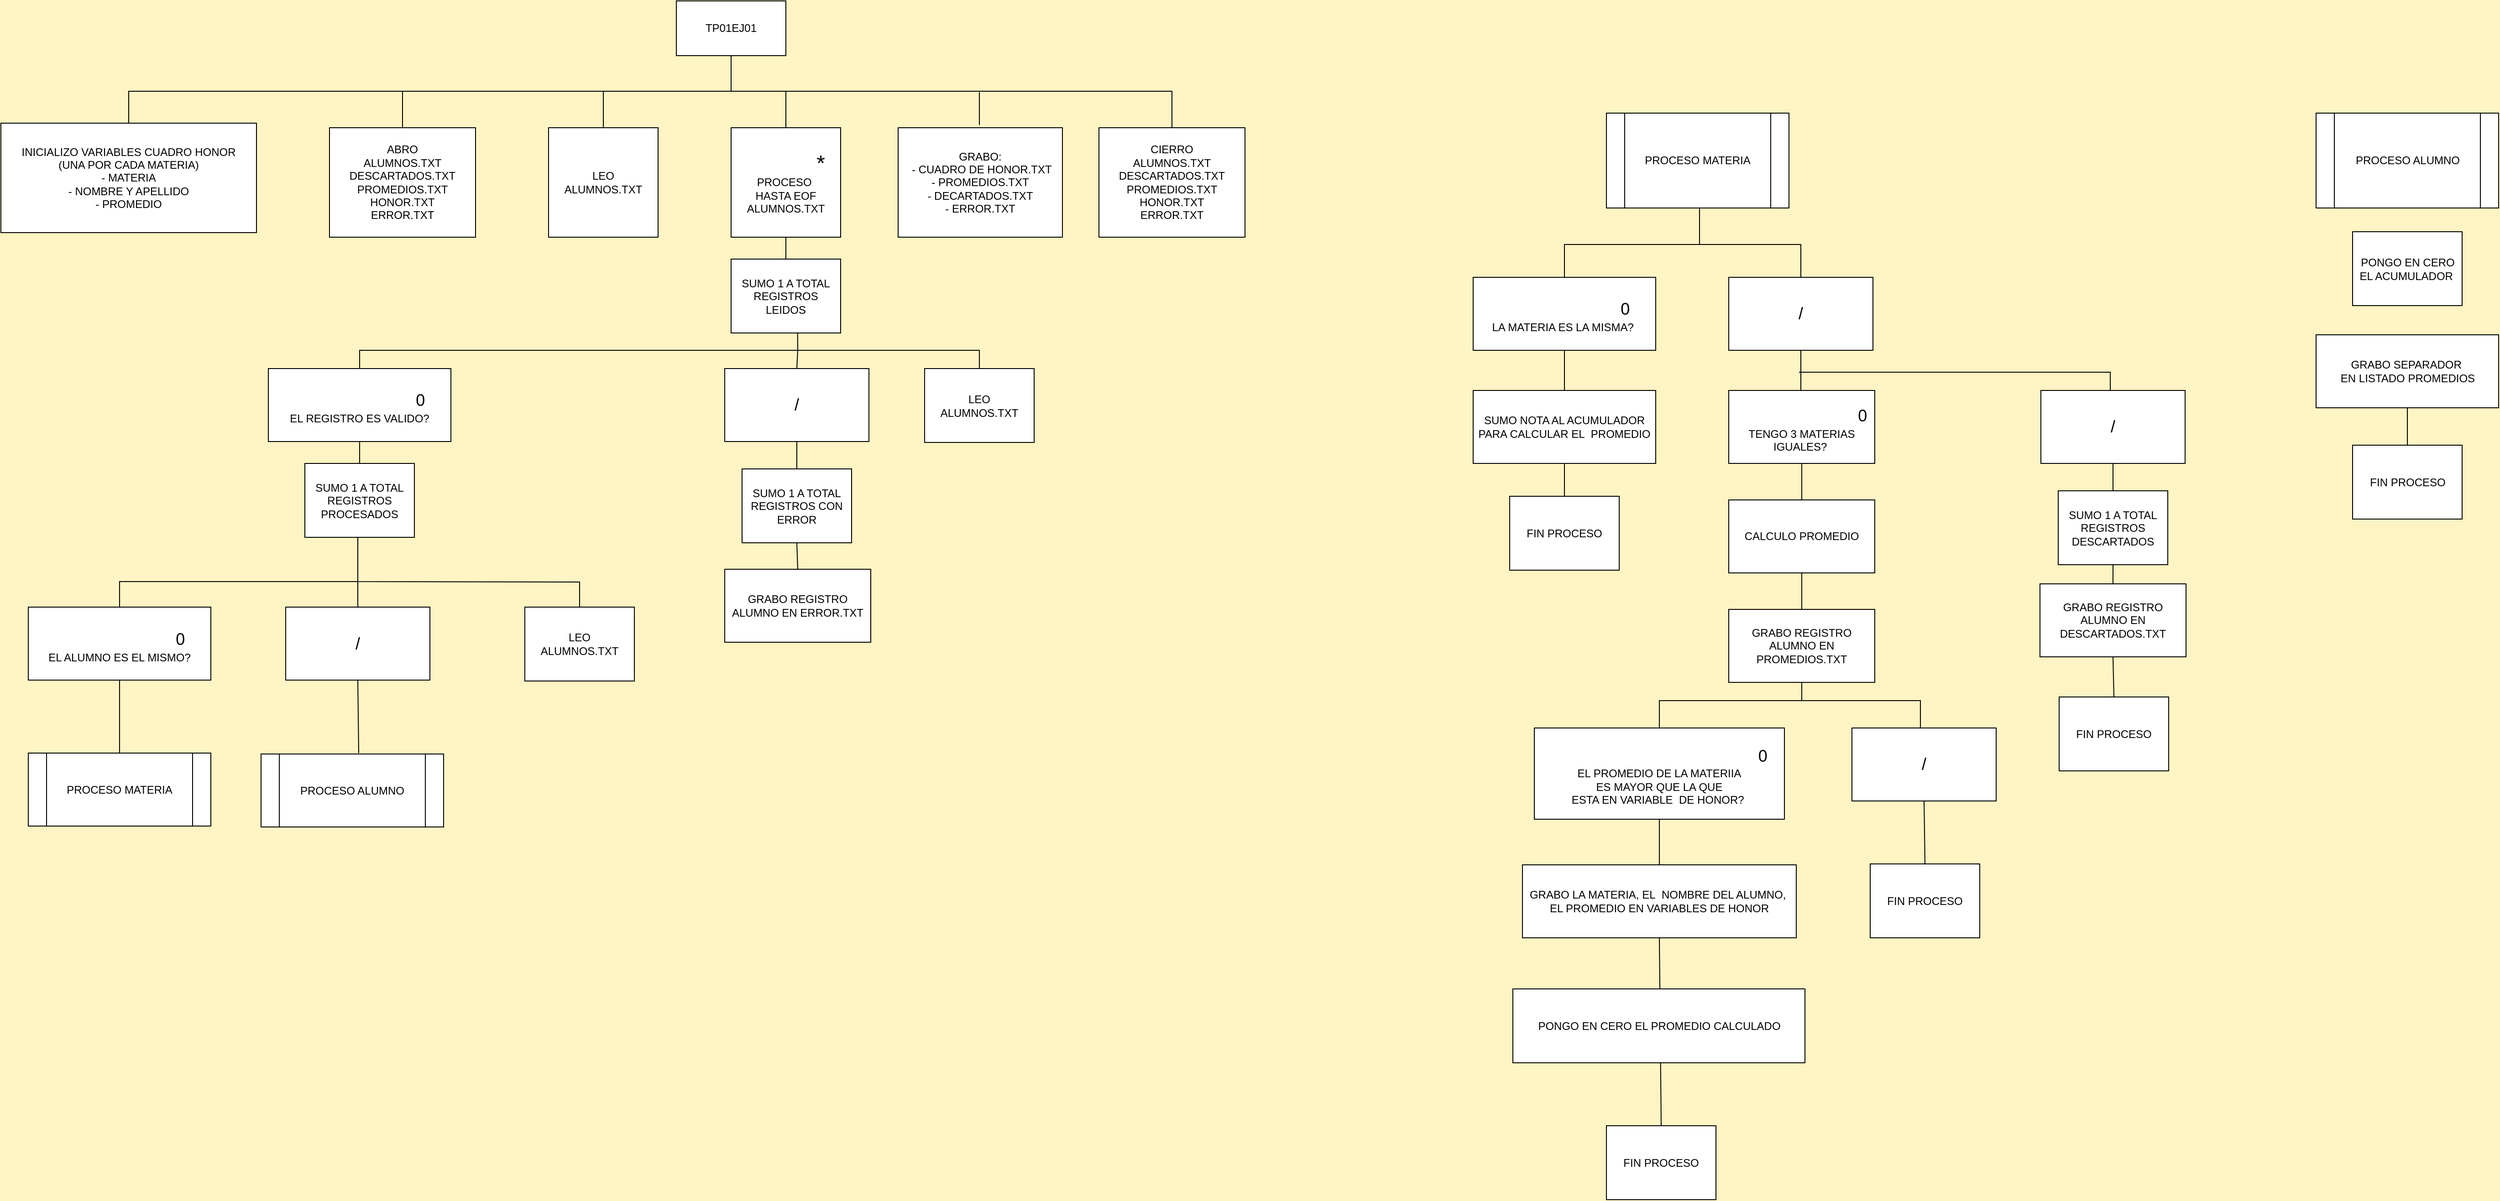 <mxfile version="22.0.2" type="device">
  <diagram name="Page-1" id="74e2e168-ea6b-b213-b513-2b3c1d86103e">
    <mxGraphModel dx="1098" dy="658" grid="1" gridSize="10" guides="1" tooltips="1" connect="1" arrows="1" fold="1" page="0" pageScale="1" pageWidth="3300" pageHeight="2339" background="#FFF4C3" math="0" shadow="0">
      <root>
        <mxCell id="0" />
        <mxCell id="1" parent="0" />
        <mxCell id="ZZ-dzzMS8n64tk9i_MPQ-2" value="ABRO&lt;br&gt;&lt;div style=&quot;&quot;&gt;&lt;span style=&quot;background-color: initial;&quot;&gt;ALUMNOS.TXT&lt;/span&gt;&lt;/div&gt;&lt;div style=&quot;&quot;&gt;&lt;span style=&quot;background-color: initial;&quot;&gt;DESCARTADOS.TXT&lt;/span&gt;&lt;/div&gt;&lt;div style=&quot;&quot;&gt;&lt;span style=&quot;background-color: initial;&quot;&gt;PROMEDIOS.TXT&lt;/span&gt;&lt;/div&gt;&lt;div style=&quot;&quot;&gt;&lt;span style=&quot;background-color: initial;&quot;&gt;HONOR.TXT&lt;/span&gt;&lt;/div&gt;&lt;div style=&quot;&quot;&gt;&lt;span style=&quot;background-color: initial;&quot;&gt;ERROR.TXT&lt;/span&gt;&lt;/div&gt;" style="rounded=0;whiteSpace=wrap;html=1;align=center;" parent="1" vertex="1">
          <mxGeometry x="407" y="256" width="160" height="120" as="geometry" />
        </mxCell>
        <mxCell id="ZZ-dzzMS8n64tk9i_MPQ-3" value="TP01EJ01" style="rounded=0;whiteSpace=wrap;html=1;" parent="1" vertex="1">
          <mxGeometry x="787" y="117" width="120" height="60" as="geometry" />
        </mxCell>
        <mxCell id="ZZ-dzzMS8n64tk9i_MPQ-4" value="LEO&lt;br&gt;ALUMNOS.TXT" style="rounded=0;whiteSpace=wrap;html=1;" parent="1" vertex="1">
          <mxGeometry x="647" y="256" width="120" height="120" as="geometry" />
        </mxCell>
        <mxCell id="ZZ-dzzMS8n64tk9i_MPQ-5" value="&amp;nbsp; &amp;nbsp; &amp;nbsp; &amp;nbsp; &amp;nbsp; &amp;nbsp; &amp;nbsp; &amp;nbsp; &amp;nbsp; &amp;nbsp; &amp;nbsp; &amp;nbsp;&lt;font style=&quot;font-size: 24px;&quot;&gt;*&lt;/font&gt;&lt;br&gt;PROCESO&amp;nbsp;&lt;br&gt;HASTA EOF&lt;br&gt;ALUMNOS.TXT" style="rounded=0;whiteSpace=wrap;html=1;" parent="1" vertex="1">
          <mxGeometry x="847" y="256" width="120" height="120" as="geometry" />
        </mxCell>
        <mxCell id="ZZ-dzzMS8n64tk9i_MPQ-6" value="CIERRO&lt;br&gt;&lt;div style=&quot;border-color: var(--border-color);&quot;&gt;ALUMNOS.TXT&lt;/div&gt;&lt;div style=&quot;border-color: var(--border-color);&quot;&gt;&lt;span style=&quot;border-color: var(--border-color); background-color: initial;&quot;&gt;DESCARTADOS.TXT&lt;/span&gt;&lt;/div&gt;&lt;div style=&quot;border-color: var(--border-color);&quot;&gt;&lt;span style=&quot;border-color: var(--border-color); background-color: initial;&quot;&gt;PROMEDIOS.TXT&lt;/span&gt;&lt;/div&gt;&lt;div style=&quot;border-color: var(--border-color);&quot;&gt;&lt;span style=&quot;border-color: var(--border-color); background-color: initial;&quot;&gt;HONOR.TXT&lt;/span&gt;&lt;/div&gt;&lt;div style=&quot;border-color: var(--border-color);&quot;&gt;&lt;span style=&quot;border-color: var(--border-color); background-color: initial;&quot;&gt;ERROR.TXT&lt;/span&gt;&lt;/div&gt;" style="rounded=0;whiteSpace=wrap;html=1;" parent="1" vertex="1">
          <mxGeometry x="1250" y="256" width="160" height="120" as="geometry" />
        </mxCell>
        <mxCell id="ZZ-dzzMS8n64tk9i_MPQ-7" value="" style="endArrow=none;html=1;rounded=0;entryX=0.5;entryY=1;entryDx=0;entryDy=0;exitX=0.5;exitY=0;exitDx=0;exitDy=0;" parent="1" source="ZZ-dzzMS8n64tk9i_MPQ-2" target="ZZ-dzzMS8n64tk9i_MPQ-3" edge="1">
          <mxGeometry width="50" height="50" relative="1" as="geometry">
            <mxPoint x="767" y="316" as="sourcePoint" />
            <mxPoint x="817" y="266" as="targetPoint" />
            <Array as="points">
              <mxPoint x="487" y="216" />
              <mxPoint x="847" y="216" />
            </Array>
          </mxGeometry>
        </mxCell>
        <mxCell id="ZZ-dzzMS8n64tk9i_MPQ-9" value="" style="endArrow=none;html=1;rounded=0;exitX=0.5;exitY=0;exitDx=0;exitDy=0;" parent="1" source="ZZ-dzzMS8n64tk9i_MPQ-4" edge="1">
          <mxGeometry width="50" height="50" relative="1" as="geometry">
            <mxPoint x="767" y="316" as="sourcePoint" />
            <mxPoint x="707" y="216" as="targetPoint" />
          </mxGeometry>
        </mxCell>
        <mxCell id="ZZ-dzzMS8n64tk9i_MPQ-10" value="" style="endArrow=none;html=1;rounded=0;exitX=0.5;exitY=0;exitDx=0;exitDy=0;" parent="1" source="ZZ-dzzMS8n64tk9i_MPQ-5" edge="1">
          <mxGeometry width="50" height="50" relative="1" as="geometry">
            <mxPoint x="767" y="316" as="sourcePoint" />
            <mxPoint x="847" y="216" as="targetPoint" />
            <Array as="points">
              <mxPoint x="907" y="216" />
            </Array>
          </mxGeometry>
        </mxCell>
        <mxCell id="ZZ-dzzMS8n64tk9i_MPQ-11" value="" style="endArrow=none;html=1;rounded=0;exitX=0.5;exitY=0;exitDx=0;exitDy=0;" parent="1" source="ZZ-dzzMS8n64tk9i_MPQ-6" edge="1">
          <mxGeometry width="50" height="50" relative="1" as="geometry">
            <mxPoint x="767" y="316" as="sourcePoint" />
            <mxPoint x="907" y="216" as="targetPoint" />
            <Array as="points">
              <mxPoint x="1330" y="216" />
            </Array>
          </mxGeometry>
        </mxCell>
        <mxCell id="ZZ-dzzMS8n64tk9i_MPQ-12" value="&lt;font style=&quot;font-size: 24px;&quot;&gt;&amp;nbsp; &amp;nbsp; &amp;nbsp; &amp;nbsp; &amp;nbsp; &amp;nbsp; &amp;nbsp; &amp;nbsp; &amp;nbsp; &amp;nbsp; &lt;/font&gt;&lt;font style=&quot;font-size: 18px;&quot;&gt;0&lt;/font&gt;&lt;br&gt;EL ALUMNO ES EL MISMO?&lt;br&gt;" style="rounded=0;whiteSpace=wrap;html=1;" parent="1" vertex="1">
          <mxGeometry x="77" y="781.5" width="200" height="80" as="geometry" />
        </mxCell>
        <mxCell id="ZZ-dzzMS8n64tk9i_MPQ-14" value="&lt;font style=&quot;font-size: 18px;&quot;&gt;/&lt;/font&gt;" style="rounded=0;whiteSpace=wrap;html=1;" parent="1" vertex="1">
          <mxGeometry x="359" y="781.5" width="158" height="80" as="geometry" />
        </mxCell>
        <mxCell id="ZZ-dzzMS8n64tk9i_MPQ-17" value="PROCESO MATERIA" style="shape=process;whiteSpace=wrap;html=1;backgroundOutline=1;" parent="1" vertex="1">
          <mxGeometry x="77" y="941.5" width="200" height="80" as="geometry" />
        </mxCell>
        <mxCell id="ZZ-dzzMS8n64tk9i_MPQ-18" value="" style="endArrow=none;html=1;rounded=0;exitX=0.5;exitY=0;exitDx=0;exitDy=0;entryX=0.5;entryY=1;entryDx=0;entryDy=0;" parent="1" source="ZZ-dzzMS8n64tk9i_MPQ-17" target="ZZ-dzzMS8n64tk9i_MPQ-12" edge="1">
          <mxGeometry width="50" height="50" relative="1" as="geometry">
            <mxPoint x="477" y="871.5" as="sourcePoint" />
            <mxPoint x="527" y="821.5" as="targetPoint" />
          </mxGeometry>
        </mxCell>
        <mxCell id="ZZ-dzzMS8n64tk9i_MPQ-19" value="PROCESO ALUMNO" style="shape=process;whiteSpace=wrap;html=1;backgroundOutline=1;" parent="1" vertex="1">
          <mxGeometry x="332" y="942.5" width="200" height="80" as="geometry" />
        </mxCell>
        <mxCell id="ZZ-dzzMS8n64tk9i_MPQ-20" value="LEO&lt;br&gt;ALUMNOS.TXT" style="rounded=0;whiteSpace=wrap;html=1;" parent="1" vertex="1">
          <mxGeometry x="621" y="781.5" width="120" height="81" as="geometry" />
        </mxCell>
        <mxCell id="ZZ-dzzMS8n64tk9i_MPQ-23" value="" style="endArrow=none;html=1;rounded=0;exitX=0.5;exitY=1;exitDx=0;exitDy=0;entryX=0.535;entryY=-0.012;entryDx=0;entryDy=0;entryPerimeter=0;" parent="1" source="ZZ-dzzMS8n64tk9i_MPQ-14" target="ZZ-dzzMS8n64tk9i_MPQ-19" edge="1">
          <mxGeometry width="50" height="50" relative="1" as="geometry">
            <mxPoint x="487" y="832.5" as="sourcePoint" />
            <mxPoint x="537" y="782.5" as="targetPoint" />
          </mxGeometry>
        </mxCell>
        <mxCell id="ZZ-dzzMS8n64tk9i_MPQ-24" value="PROCESO MATERIA" style="shape=process;whiteSpace=wrap;html=1;backgroundOutline=1;" parent="1" vertex="1">
          <mxGeometry x="1806" y="240" width="200" height="104" as="geometry" />
        </mxCell>
        <mxCell id="ZZ-dzzMS8n64tk9i_MPQ-25" value="PROCESO ALUMNO" style="shape=process;whiteSpace=wrap;html=1;backgroundOutline=1;" parent="1" vertex="1">
          <mxGeometry x="2583.5" y="240" width="200" height="104" as="geometry" />
        </mxCell>
        <mxCell id="ZZ-dzzMS8n64tk9i_MPQ-26" value="&lt;font style=&quot;font-size: 24px;&quot;&gt;&amp;nbsp; &amp;nbsp; &amp;nbsp; &amp;nbsp; &amp;nbsp; &amp;nbsp; &amp;nbsp; &amp;nbsp; &amp;nbsp; &amp;nbsp; &lt;/font&gt;&lt;font style=&quot;font-size: 18px;&quot;&gt;0&lt;/font&gt;&lt;br&gt;LA MATERIA ES LA MISMA?&amp;nbsp;" style="rounded=0;whiteSpace=wrap;html=1;" parent="1" vertex="1">
          <mxGeometry x="1660" y="420" width="200" height="80" as="geometry" />
        </mxCell>
        <mxCell id="ZZ-dzzMS8n64tk9i_MPQ-28" value="&lt;font style=&quot;font-size: 18px;&quot;&gt;/&lt;/font&gt;" style="rounded=0;whiteSpace=wrap;html=1;" parent="1" vertex="1">
          <mxGeometry x="1940" y="420" width="158" height="80" as="geometry" />
        </mxCell>
        <mxCell id="ZZ-dzzMS8n64tk9i_MPQ-29" value="&lt;font style=&quot;font-size: 12px;&quot;&gt;SUMO NOTA AL ACUMULADOR PARA CALCULAR EL&amp;nbsp; PROMEDIO&lt;/font&gt;" style="rounded=0;whiteSpace=wrap;html=1;" parent="1" vertex="1">
          <mxGeometry x="1660" y="544" width="200" height="80" as="geometry" />
        </mxCell>
        <mxCell id="ZZ-dzzMS8n64tk9i_MPQ-30" value="" style="endArrow=none;html=1;rounded=0;entryX=0.5;entryY=1;entryDx=0;entryDy=0;exitX=0.5;exitY=0;exitDx=0;exitDy=0;" parent="1" source="ZZ-dzzMS8n64tk9i_MPQ-29" target="ZZ-dzzMS8n64tk9i_MPQ-26" edge="1">
          <mxGeometry width="50" height="50" relative="1" as="geometry">
            <mxPoint x="1290" y="574" as="sourcePoint" />
            <mxPoint x="1340" y="524" as="targetPoint" />
          </mxGeometry>
        </mxCell>
        <mxCell id="ZZ-dzzMS8n64tk9i_MPQ-33" value="" style="endArrow=none;html=1;rounded=0;entryX=0.5;entryY=1;entryDx=0;entryDy=0;exitX=0.5;exitY=0;exitDx=0;exitDy=0;" parent="1" target="ZZ-dzzMS8n64tk9i_MPQ-28" edge="1">
          <mxGeometry width="50" height="50" relative="1" as="geometry">
            <mxPoint x="2019" y="544" as="sourcePoint" />
            <mxPoint x="1770" y="534" as="targetPoint" />
          </mxGeometry>
        </mxCell>
        <mxCell id="ZZ-dzzMS8n64tk9i_MPQ-34" value="&lt;font style=&quot;font-size: 24px;&quot;&gt;&amp;nbsp; &amp;nbsp; &amp;nbsp; &amp;nbsp; &amp;nbsp; &amp;nbsp; &amp;nbsp; &amp;nbsp; &amp;nbsp; &amp;nbsp; &lt;/font&gt;&lt;font style=&quot;font-size: 18px;&quot;&gt;0&lt;/font&gt;&lt;br&gt;TENGO 3 MATERIAS IGUALES?&amp;nbsp;" style="rounded=0;whiteSpace=wrap;html=1;" parent="1" vertex="1">
          <mxGeometry x="1940" y="544" width="160" height="80" as="geometry" />
        </mxCell>
        <mxCell id="ZZ-dzzMS8n64tk9i_MPQ-35" value="&lt;font style=&quot;font-size: 18px;&quot;&gt;/&lt;/font&gt;" style="rounded=0;whiteSpace=wrap;html=1;" parent="1" vertex="1">
          <mxGeometry x="2282" y="544" width="158" height="80" as="geometry" />
        </mxCell>
        <mxCell id="ZZ-dzzMS8n64tk9i_MPQ-36" value="FIN PROCESO" style="rounded=0;whiteSpace=wrap;html=1;" parent="1" vertex="1">
          <mxGeometry x="1700" y="660" width="120" height="81" as="geometry" />
        </mxCell>
        <mxCell id="ZZ-dzzMS8n64tk9i_MPQ-37" value="" style="endArrow=none;html=1;rounded=0;entryX=0.5;entryY=1;entryDx=0;entryDy=0;exitX=0.5;exitY=0;exitDx=0;exitDy=0;" parent="1" source="ZZ-dzzMS8n64tk9i_MPQ-36" target="ZZ-dzzMS8n64tk9i_MPQ-29" edge="1">
          <mxGeometry width="50" height="50" relative="1" as="geometry">
            <mxPoint x="1720" y="584" as="sourcePoint" />
            <mxPoint x="1770" y="534" as="targetPoint" />
          </mxGeometry>
        </mxCell>
        <mxCell id="ZZ-dzzMS8n64tk9i_MPQ-38" value="&lt;font style=&quot;font-size: 12px;&quot;&gt;CALCULO PROMEDIO&lt;/font&gt;" style="rounded=0;whiteSpace=wrap;html=1;" parent="1" vertex="1">
          <mxGeometry x="1940" y="664" width="160" height="80" as="geometry" />
        </mxCell>
        <mxCell id="ZZ-dzzMS8n64tk9i_MPQ-39" value="" style="endArrow=none;html=1;rounded=0;entryX=0.5;entryY=1;entryDx=0;entryDy=0;exitX=0.5;exitY=0;exitDx=0;exitDy=0;" parent="1" source="ZZ-dzzMS8n64tk9i_MPQ-38" target="ZZ-dzzMS8n64tk9i_MPQ-34" edge="1">
          <mxGeometry width="50" height="50" relative="1" as="geometry">
            <mxPoint x="1730" y="584" as="sourcePoint" />
            <mxPoint x="1780" y="534" as="targetPoint" />
          </mxGeometry>
        </mxCell>
        <mxCell id="ZZ-dzzMS8n64tk9i_MPQ-40" value="&lt;font style=&quot;font-size: 12px;&quot;&gt;GRABO REGISTRO ALUMNO EN PROMEDIOS.TXT&lt;br&gt;&lt;/font&gt;" style="rounded=0;whiteSpace=wrap;html=1;" parent="1" vertex="1">
          <mxGeometry x="1940" y="784" width="160" height="80" as="geometry" />
        </mxCell>
        <mxCell id="ZZ-dzzMS8n64tk9i_MPQ-41" value="" style="endArrow=none;html=1;rounded=0;entryX=0.5;entryY=1;entryDx=0;entryDy=0;exitX=0.5;exitY=0;exitDx=0;exitDy=0;" parent="1" source="ZZ-dzzMS8n64tk9i_MPQ-40" target="ZZ-dzzMS8n64tk9i_MPQ-38" edge="1">
          <mxGeometry width="50" height="50" relative="1" as="geometry">
            <mxPoint x="1730" y="584" as="sourcePoint" />
            <mxPoint x="1780" y="534" as="targetPoint" />
          </mxGeometry>
        </mxCell>
        <mxCell id="ZZ-dzzMS8n64tk9i_MPQ-42" value="" style="endArrow=none;html=1;rounded=0;entryX=0.5;entryY=0;entryDx=0;entryDy=0;" parent="1" edge="1">
          <mxGeometry width="50" height="50" relative="1" as="geometry">
            <mxPoint x="2017" y="524" as="sourcePoint" />
            <mxPoint x="2358.0" y="544" as="targetPoint" />
            <Array as="points">
              <mxPoint x="2358" y="524" />
            </Array>
          </mxGeometry>
        </mxCell>
        <mxCell id="ZZ-dzzMS8n64tk9i_MPQ-43" value="&lt;font style=&quot;font-size: 12px;&quot;&gt;GRABO REGISTRO ALUMNO EN DESCARTADOS.TXT&lt;/font&gt;" style="rounded=0;whiteSpace=wrap;html=1;" parent="1" vertex="1">
          <mxGeometry x="2281" y="756" width="160" height="80" as="geometry" />
        </mxCell>
        <mxCell id="ZZ-dzzMS8n64tk9i_MPQ-45" value="" style="endArrow=none;html=1;rounded=0;exitX=0.5;exitY=0;exitDx=0;exitDy=0;" parent="1" source="ZZ-dzzMS8n64tk9i_MPQ-26" edge="1">
          <mxGeometry width="50" height="50" relative="1" as="geometry">
            <mxPoint x="2038" y="654" as="sourcePoint" />
            <mxPoint x="1908" y="344" as="targetPoint" />
            <Array as="points">
              <mxPoint x="1760" y="384" />
              <mxPoint x="1908" y="384" />
            </Array>
          </mxGeometry>
        </mxCell>
        <mxCell id="ZZ-dzzMS8n64tk9i_MPQ-46" value="" style="endArrow=none;html=1;rounded=0;entryX=0.5;entryY=0;entryDx=0;entryDy=0;" parent="1" target="ZZ-dzzMS8n64tk9i_MPQ-28" edge="1">
          <mxGeometry width="50" height="50" relative="1" as="geometry">
            <mxPoint x="1908" y="384" as="sourcePoint" />
            <mxPoint x="2088" y="604" as="targetPoint" />
            <Array as="points">
              <mxPoint x="2019" y="384" />
            </Array>
          </mxGeometry>
        </mxCell>
        <mxCell id="ZZ-dzzMS8n64tk9i_MPQ-47" value="FIN PROCESO" style="rounded=0;whiteSpace=wrap;html=1;" parent="1" vertex="1">
          <mxGeometry x="1806" y="1350" width="120" height="81" as="geometry" />
        </mxCell>
        <mxCell id="ZZ-dzzMS8n64tk9i_MPQ-49" value="FIN PROCESO" style="rounded=0;whiteSpace=wrap;html=1;" parent="1" vertex="1">
          <mxGeometry x="2302" y="880" width="120" height="81" as="geometry" />
        </mxCell>
        <mxCell id="ZZ-dzzMS8n64tk9i_MPQ-51" value="" style="endArrow=none;html=1;rounded=0;entryX=0.5;entryY=1;entryDx=0;entryDy=0;exitX=0.5;exitY=0;exitDx=0;exitDy=0;" parent="1" source="ZZ-dzzMS8n64tk9i_MPQ-49" target="ZZ-dzzMS8n64tk9i_MPQ-43" edge="1">
          <mxGeometry width="50" height="50" relative="1" as="geometry">
            <mxPoint x="1930" y="750" as="sourcePoint" />
            <mxPoint x="1980" y="700" as="targetPoint" />
          </mxGeometry>
        </mxCell>
        <mxCell id="ZZ-dzzMS8n64tk9i_MPQ-52" value="SUMO 1 A TOTAL REGISTROS LEIDOS" style="rounded=0;whiteSpace=wrap;html=1;" parent="1" vertex="1">
          <mxGeometry x="847" y="400" width="120" height="81" as="geometry" />
        </mxCell>
        <mxCell id="ZZ-dzzMS8n64tk9i_MPQ-57" value="" style="endArrow=none;html=1;rounded=0;entryX=0.5;entryY=0;entryDx=0;entryDy=0;exitX=0.5;exitY=1;exitDx=0;exitDy=0;" parent="1" target="ZZ-dzzMS8n64tk9i_MPQ-20" edge="1">
          <mxGeometry width="50" height="50" relative="1" as="geometry">
            <mxPoint x="438" y="705.5" as="sourcePoint" />
            <mxPoint x="788" y="803.5" as="targetPoint" />
            <Array as="points">
              <mxPoint x="438" y="753.5" />
              <mxPoint x="681" y="754" />
            </Array>
          </mxGeometry>
        </mxCell>
        <mxCell id="ZZ-dzzMS8n64tk9i_MPQ-58" value="" style="endArrow=none;html=1;rounded=0;exitX=0.5;exitY=0;exitDx=0;exitDy=0;" parent="1" source="ZZ-dzzMS8n64tk9i_MPQ-14" edge="1">
          <mxGeometry width="50" height="50" relative="1" as="geometry">
            <mxPoint x="738" y="853.5" as="sourcePoint" />
            <mxPoint x="438" y="753.5" as="targetPoint" />
          </mxGeometry>
        </mxCell>
        <mxCell id="ZZ-dzzMS8n64tk9i_MPQ-59" value="" style="endArrow=none;html=1;rounded=0;exitX=0.5;exitY=0;exitDx=0;exitDy=0;" parent="1" source="ZZ-dzzMS8n64tk9i_MPQ-12" edge="1">
          <mxGeometry width="50" height="50" relative="1" as="geometry">
            <mxPoint x="738" y="853.5" as="sourcePoint" />
            <mxPoint x="438" y="753.5" as="targetPoint" />
            <Array as="points">
              <mxPoint x="177" y="753.5" />
            </Array>
          </mxGeometry>
        </mxCell>
        <mxCell id="ZZ-dzzMS8n64tk9i_MPQ-60" value="&lt;font style=&quot;font-size: 24px;&quot;&gt;&amp;nbsp; &amp;nbsp; &amp;nbsp; &amp;nbsp; &amp;nbsp; &amp;nbsp; &amp;nbsp; &amp;nbsp; &amp;nbsp; &amp;nbsp; &lt;/font&gt;&lt;font style=&quot;font-size: 18px;&quot;&gt;0&lt;/font&gt;&lt;br&gt;EL REGISTRO ES VALIDO?" style="rounded=0;whiteSpace=wrap;html=1;" parent="1" vertex="1">
          <mxGeometry x="340" y="520" width="200" height="80" as="geometry" />
        </mxCell>
        <mxCell id="ZZ-dzzMS8n64tk9i_MPQ-61" value="&lt;font style=&quot;font-size: 18px;&quot;&gt;/&lt;/font&gt;" style="rounded=0;whiteSpace=wrap;html=1;" parent="1" vertex="1">
          <mxGeometry x="840" y="520" width="158" height="80" as="geometry" />
        </mxCell>
        <mxCell id="ZZ-dzzMS8n64tk9i_MPQ-63" value="SUMO 1 A TOTAL REGISTROS PROCESADOS" style="rounded=0;whiteSpace=wrap;html=1;" parent="1" vertex="1">
          <mxGeometry x="380" y="624" width="120" height="81" as="geometry" />
        </mxCell>
        <mxCell id="ZZ-dzzMS8n64tk9i_MPQ-64" value="" style="endArrow=none;html=1;rounded=0;entryX=0.5;entryY=1;entryDx=0;entryDy=0;exitX=0.5;exitY=0;exitDx=0;exitDy=0;" parent="1" source="ZZ-dzzMS8n64tk9i_MPQ-63" target="ZZ-dzzMS8n64tk9i_MPQ-60" edge="1">
          <mxGeometry width="50" height="50" relative="1" as="geometry">
            <mxPoint x="740" y="814" as="sourcePoint" />
            <mxPoint x="790" y="764" as="targetPoint" />
          </mxGeometry>
        </mxCell>
        <mxCell id="ZZ-dzzMS8n64tk9i_MPQ-66" value="SUMO 1 A TOTAL REGISTROS CON ERROR" style="rounded=0;whiteSpace=wrap;html=1;" parent="1" vertex="1">
          <mxGeometry x="859" y="630" width="120" height="81" as="geometry" />
        </mxCell>
        <mxCell id="ZZ-dzzMS8n64tk9i_MPQ-70" value="" style="endArrow=none;html=1;rounded=0;entryX=0.5;entryY=1;entryDx=0;entryDy=0;" parent="1" target="ZZ-dzzMS8n64tk9i_MPQ-61" edge="1">
          <mxGeometry width="50" height="50" relative="1" as="geometry">
            <mxPoint x="919" y="630" as="sourcePoint" />
            <mxPoint x="989" y="760" as="targetPoint" />
          </mxGeometry>
        </mxCell>
        <mxCell id="ZZ-dzzMS8n64tk9i_MPQ-71" value="LEO&lt;br&gt;ALUMNOS.TXT" style="rounded=0;whiteSpace=wrap;html=1;" parent="1" vertex="1">
          <mxGeometry x="1059" y="520" width="120" height="81" as="geometry" />
        </mxCell>
        <mxCell id="ZZ-dzzMS8n64tk9i_MPQ-72" value="" style="endArrow=none;html=1;rounded=0;entryX=0.5;entryY=0;entryDx=0;entryDy=0;" parent="1" target="ZZ-dzzMS8n64tk9i_MPQ-71" edge="1">
          <mxGeometry width="50" height="50" relative="1" as="geometry">
            <mxPoint x="919" y="500" as="sourcePoint" />
            <mxPoint x="989" y="660" as="targetPoint" />
            <Array as="points">
              <mxPoint x="1119" y="500" />
            </Array>
          </mxGeometry>
        </mxCell>
        <mxCell id="ZZ-dzzMS8n64tk9i_MPQ-73" value="&lt;font style=&quot;font-size: 12px;&quot;&gt;GRABO LA MATERIA, EL&amp;nbsp; NOMBRE DEL ALUMNO,&amp;nbsp; EL PROMEDIO EN VARIABLES DE HONOR&lt;br&gt;&lt;/font&gt;" style="rounded=0;whiteSpace=wrap;html=1;" parent="1" vertex="1">
          <mxGeometry x="1714" y="1064" width="300" height="80" as="geometry" />
        </mxCell>
        <mxCell id="ZZ-dzzMS8n64tk9i_MPQ-74" value="INICIALIZO VARIABLES CUADRO HONOR&lt;br&gt;(UNA POR CADA MATERIA)&lt;br&gt;- MATERIA&lt;br&gt;- NOMBRE Y APELLIDO&lt;br&gt;- PROMEDIO" style="rounded=0;whiteSpace=wrap;html=1;align=center;" parent="1" vertex="1">
          <mxGeometry x="47" y="251" width="280" height="120" as="geometry" />
        </mxCell>
        <mxCell id="ZZ-dzzMS8n64tk9i_MPQ-76" value="" style="endArrow=none;html=1;rounded=0;exitX=0.5;exitY=0;exitDx=0;exitDy=0;" parent="1" source="ZZ-dzzMS8n64tk9i_MPQ-74" edge="1">
          <mxGeometry width="50" height="50" relative="1" as="geometry">
            <mxPoint x="587" y="596" as="sourcePoint" />
            <mxPoint x="487" y="216" as="targetPoint" />
            <Array as="points">
              <mxPoint x="187" y="216" />
            </Array>
          </mxGeometry>
        </mxCell>
        <mxCell id="ZZ-dzzMS8n64tk9i_MPQ-77" value="&lt;font style=&quot;font-size: 24px;&quot;&gt;&amp;nbsp; &amp;nbsp; &amp;nbsp; &amp;nbsp; &amp;nbsp; &amp;nbsp; &amp;nbsp; &amp;nbsp; &amp;nbsp; &amp;nbsp; &amp;nbsp; &amp;nbsp; &amp;nbsp; &amp;nbsp; &amp;nbsp; &amp;nbsp; &amp;nbsp;&amp;nbsp;&lt;/font&gt;&lt;font style=&quot;font-size: 18px;&quot;&gt;0&lt;/font&gt;&lt;br&gt;EL PROMEDIO DE LA MATERIIA &lt;br&gt;ES MAYOR QUE LA QUE &lt;br&gt;ESTA EN VARIABLE&amp;nbsp; DE HONOR?&amp;nbsp;" style="rounded=0;whiteSpace=wrap;html=1;" parent="1" vertex="1">
          <mxGeometry x="1727" y="914" width="274" height="100" as="geometry" />
        </mxCell>
        <mxCell id="ZZ-dzzMS8n64tk9i_MPQ-78" value="&lt;font style=&quot;font-size: 18px;&quot;&gt;/&lt;/font&gt;" style="rounded=0;whiteSpace=wrap;html=1;" parent="1" vertex="1">
          <mxGeometry x="2075" y="914" width="158" height="80" as="geometry" />
        </mxCell>
        <mxCell id="ZZ-dzzMS8n64tk9i_MPQ-79" value="" style="endArrow=none;html=1;rounded=0;entryX=0.5;entryY=1;entryDx=0;entryDy=0;exitX=0.5;exitY=0;exitDx=0;exitDy=0;" parent="1" source="ZZ-dzzMS8n64tk9i_MPQ-77" target="ZZ-dzzMS8n64tk9i_MPQ-40" edge="1">
          <mxGeometry width="50" height="50" relative="1" as="geometry">
            <mxPoint x="1654" y="994" as="sourcePoint" />
            <mxPoint x="1704" y="944" as="targetPoint" />
            <Array as="points">
              <mxPoint x="1864" y="884" />
              <mxPoint x="2020" y="884" />
            </Array>
          </mxGeometry>
        </mxCell>
        <mxCell id="ZZ-dzzMS8n64tk9i_MPQ-80" value="" style="endArrow=none;html=1;rounded=0;entryX=0.5;entryY=1;entryDx=0;entryDy=0;exitX=0.5;exitY=0;exitDx=0;exitDy=0;" parent="1" source="ZZ-dzzMS8n64tk9i_MPQ-73" target="ZZ-dzzMS8n64tk9i_MPQ-77" edge="1">
          <mxGeometry width="50" height="50" relative="1" as="geometry">
            <mxPoint x="1498" y="994" as="sourcePoint" />
            <mxPoint x="1548" y="944" as="targetPoint" />
          </mxGeometry>
        </mxCell>
        <mxCell id="ZZ-dzzMS8n64tk9i_MPQ-81" value="" style="endArrow=none;html=1;rounded=0;entryX=0.5;entryY=1;entryDx=0;entryDy=0;exitX=0.5;exitY=0;exitDx=0;exitDy=0;" parent="1" source="ZZ-dzzMS8n64tk9i_MPQ-47" target="ZZ-dzzMS8n64tk9i_MPQ-73" edge="1">
          <mxGeometry width="50" height="50" relative="1" as="geometry">
            <mxPoint x="1498" y="994" as="sourcePoint" />
            <mxPoint x="1548" y="944" as="targetPoint" />
          </mxGeometry>
        </mxCell>
        <mxCell id="ZZ-dzzMS8n64tk9i_MPQ-82" value="" style="endArrow=none;html=1;rounded=0;entryX=0.5;entryY=0;entryDx=0;entryDy=0;" parent="1" edge="1">
          <mxGeometry width="50" height="50" relative="1" as="geometry">
            <mxPoint x="2020" y="884" as="sourcePoint" />
            <mxPoint x="2150.0" y="914" as="targetPoint" />
            <Array as="points">
              <mxPoint x="2150" y="884" />
            </Array>
          </mxGeometry>
        </mxCell>
        <mxCell id="ZZ-dzzMS8n64tk9i_MPQ-83" value="FIN PROCESO" style="rounded=0;whiteSpace=wrap;html=1;" parent="1" vertex="1">
          <mxGeometry x="2095" y="1063" width="120" height="81" as="geometry" />
        </mxCell>
        <mxCell id="ZZ-dzzMS8n64tk9i_MPQ-84" value="" style="endArrow=none;html=1;rounded=0;entryX=0.5;entryY=1;entryDx=0;entryDy=0;exitX=0.5;exitY=0;exitDx=0;exitDy=0;" parent="1" source="ZZ-dzzMS8n64tk9i_MPQ-83" target="ZZ-dzzMS8n64tk9i_MPQ-78" edge="1">
          <mxGeometry width="50" height="50" relative="1" as="geometry">
            <mxPoint x="1654" y="994" as="sourcePoint" />
            <mxPoint x="1704" y="944" as="targetPoint" />
          </mxGeometry>
        </mxCell>
        <mxCell id="ZZ-dzzMS8n64tk9i_MPQ-85" value="&lt;font style=&quot;font-size: 12px;&quot;&gt;GRABO SEPARADOR&amp;nbsp;&lt;br&gt;EN LISTADO PROMEDIOS&lt;br&gt;&lt;/font&gt;" style="rounded=0;whiteSpace=wrap;html=1;" parent="1" vertex="1">
          <mxGeometry x="2583.5" y="483" width="200" height="80" as="geometry" />
        </mxCell>
        <mxCell id="ZZ-dzzMS8n64tk9i_MPQ-87" value="FIN PROCESO" style="rounded=0;whiteSpace=wrap;html=1;" parent="1" vertex="1">
          <mxGeometry x="2623.5" y="604" width="120" height="81" as="geometry" />
        </mxCell>
        <mxCell id="ZZ-dzzMS8n64tk9i_MPQ-89" value="" style="endArrow=none;html=1;rounded=0;entryX=0.5;entryY=1;entryDx=0;entryDy=0;" parent="1" source="ZZ-dzzMS8n64tk9i_MPQ-87" target="ZZ-dzzMS8n64tk9i_MPQ-85" edge="1">
          <mxGeometry width="50" height="50" relative="1" as="geometry">
            <mxPoint x="1931.5" y="794" as="sourcePoint" />
            <mxPoint x="1981.5" y="744" as="targetPoint" />
          </mxGeometry>
        </mxCell>
        <mxCell id="ZZ-dzzMS8n64tk9i_MPQ-90" value="" style="endArrow=none;html=1;rounded=0;entryX=0.5;entryY=1;entryDx=0;entryDy=0;exitX=0.5;exitY=0;exitDx=0;exitDy=0;" parent="1" source="ZZ-dzzMS8n64tk9i_MPQ-52" target="ZZ-dzzMS8n64tk9i_MPQ-5" edge="1">
          <mxGeometry width="50" height="50" relative="1" as="geometry">
            <mxPoint x="1183" y="600" as="sourcePoint" />
            <mxPoint x="1233" y="550" as="targetPoint" />
          </mxGeometry>
        </mxCell>
        <mxCell id="ZZ-dzzMS8n64tk9i_MPQ-94" value="" style="endArrow=none;html=1;rounded=0;entryX=0.607;entryY=1.003;entryDx=0;entryDy=0;entryPerimeter=0;" parent="1" target="ZZ-dzzMS8n64tk9i_MPQ-52" edge="1">
          <mxGeometry width="50" height="50" relative="1" as="geometry">
            <mxPoint x="920" y="500" as="sourcePoint" />
            <mxPoint x="780" y="530" as="targetPoint" />
          </mxGeometry>
        </mxCell>
        <mxCell id="ZZ-dzzMS8n64tk9i_MPQ-95" value="GRABO:&lt;br&gt;&amp;nbsp;- CUADRO DE HONOR.TXT&lt;br&gt;- PROMEDIOS.TXT&lt;br&gt;- DECARTADOS.TXT&lt;br&gt;- ERROR.TXT" style="rounded=0;whiteSpace=wrap;html=1;" parent="1" vertex="1">
          <mxGeometry x="1030" y="256" width="180" height="120" as="geometry" />
        </mxCell>
        <mxCell id="ZZ-dzzMS8n64tk9i_MPQ-96" value="" style="endArrow=none;html=1;rounded=0;exitX=0.5;exitY=0;exitDx=0;exitDy=0;" parent="1" edge="1">
          <mxGeometry width="50" height="50" relative="1" as="geometry">
            <mxPoint x="1119" y="253.0" as="sourcePoint" />
            <mxPoint x="1119" y="217" as="targetPoint" />
          </mxGeometry>
        </mxCell>
        <mxCell id="ZZ-dzzMS8n64tk9i_MPQ-97" value="&lt;font style=&quot;font-size: 12px;&quot;&gt;GRABO REGISTRO ALUMNO EN ERROR.TXT&lt;br&gt;&lt;/font&gt;" style="rounded=0;whiteSpace=wrap;html=1;" parent="1" vertex="1">
          <mxGeometry x="840" y="740" width="160" height="80" as="geometry" />
        </mxCell>
        <mxCell id="ZZ-dzzMS8n64tk9i_MPQ-98" value="" style="endArrow=none;html=1;rounded=0;exitX=0.5;exitY=0;exitDx=0;exitDy=0;" parent="1" source="ZZ-dzzMS8n64tk9i_MPQ-60" edge="1">
          <mxGeometry width="50" height="50" relative="1" as="geometry">
            <mxPoint x="780" y="700" as="sourcePoint" />
            <mxPoint x="920" y="500" as="targetPoint" />
            <Array as="points">
              <mxPoint x="440" y="500" />
            </Array>
          </mxGeometry>
        </mxCell>
        <mxCell id="ZZ-dzzMS8n64tk9i_MPQ-99" value="" style="endArrow=none;html=1;rounded=0;exitX=0.5;exitY=0;exitDx=0;exitDy=0;" parent="1" source="ZZ-dzzMS8n64tk9i_MPQ-61" edge="1">
          <mxGeometry width="50" height="50" relative="1" as="geometry">
            <mxPoint x="780" y="700" as="sourcePoint" />
            <mxPoint x="920" y="500" as="targetPoint" />
          </mxGeometry>
        </mxCell>
        <mxCell id="ZZ-dzzMS8n64tk9i_MPQ-100" value="" style="endArrow=none;html=1;rounded=0;entryX=0.5;entryY=1;entryDx=0;entryDy=0;exitX=0.5;exitY=0;exitDx=0;exitDy=0;" parent="1" source="ZZ-dzzMS8n64tk9i_MPQ-97" target="ZZ-dzzMS8n64tk9i_MPQ-66" edge="1">
          <mxGeometry width="50" height="50" relative="1" as="geometry">
            <mxPoint x="1070" y="780" as="sourcePoint" />
            <mxPoint x="1120" y="730" as="targetPoint" />
          </mxGeometry>
        </mxCell>
        <mxCell id="ZZ-dzzMS8n64tk9i_MPQ-103" value="SUMO 1 A TOTAL REGISTROS DESCARTADOS" style="rounded=0;whiteSpace=wrap;html=1;" parent="1" vertex="1">
          <mxGeometry x="2301" y="654" width="120" height="81" as="geometry" />
        </mxCell>
        <mxCell id="ZZ-dzzMS8n64tk9i_MPQ-104" value="" style="endArrow=none;html=1;rounded=0;entryX=0.5;entryY=1;entryDx=0;entryDy=0;exitX=0.5;exitY=0;exitDx=0;exitDy=0;" parent="1" source="ZZ-dzzMS8n64tk9i_MPQ-103" target="ZZ-dzzMS8n64tk9i_MPQ-35" edge="1">
          <mxGeometry width="50" height="50" relative="1" as="geometry">
            <mxPoint x="2195" y="794" as="sourcePoint" />
            <mxPoint x="2245" y="744" as="targetPoint" />
          </mxGeometry>
        </mxCell>
        <mxCell id="ZZ-dzzMS8n64tk9i_MPQ-105" value="" style="endArrow=none;html=1;rounded=0;entryX=0.5;entryY=1;entryDx=0;entryDy=0;" parent="1" source="ZZ-dzzMS8n64tk9i_MPQ-43" target="ZZ-dzzMS8n64tk9i_MPQ-103" edge="1">
          <mxGeometry width="50" height="50" relative="1" as="geometry">
            <mxPoint x="2195" y="794" as="sourcePoint" />
            <mxPoint x="2245" y="744" as="targetPoint" />
          </mxGeometry>
        </mxCell>
        <mxCell id="sH3PJZNP-16VoSZ_DMae-1" value="PONGO EN CERO EL ACUMULADOR&amp;nbsp;" style="rounded=0;whiteSpace=wrap;html=1;" parent="1" vertex="1">
          <mxGeometry x="2623.5" y="370" width="120" height="81" as="geometry" />
        </mxCell>
        <mxCell id="sH3PJZNP-16VoSZ_DMae-2" value="PONGO EN CERO EL PROMEDIO CALCULADO" style="rounded=0;whiteSpace=wrap;html=1;" parent="1" vertex="1">
          <mxGeometry x="1703.5" y="1200" width="320" height="81" as="geometry" />
        </mxCell>
      </root>
    </mxGraphModel>
  </diagram>
</mxfile>
